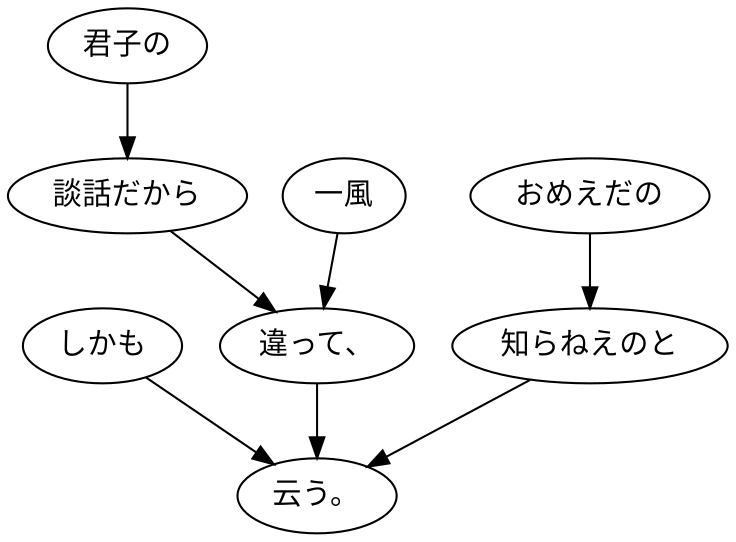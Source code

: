 digraph graph4732 {
	node0 [label="しかも"];
	node1 [label="君子の"];
	node2 [label="談話だから"];
	node3 [label="一風"];
	node4 [label="違って、"];
	node5 [label="おめえだの"];
	node6 [label="知らねえのと"];
	node7 [label="云う。"];
	node0 -> node7;
	node1 -> node2;
	node2 -> node4;
	node3 -> node4;
	node4 -> node7;
	node5 -> node6;
	node6 -> node7;
}
